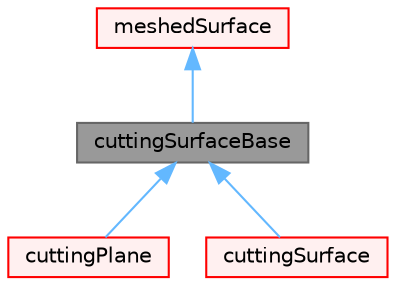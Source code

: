 digraph "cuttingSurfaceBase"
{
 // LATEX_PDF_SIZE
  bgcolor="transparent";
  edge [fontname=Helvetica,fontsize=10,labelfontname=Helvetica,labelfontsize=10];
  node [fontname=Helvetica,fontsize=10,shape=box,height=0.2,width=0.4];
  Node1 [id="Node000001",label="cuttingSurfaceBase",height=0.2,width=0.4,color="gray40", fillcolor="grey60", style="filled", fontcolor="black",tooltip="Base for creating a MeshedSurface by performing some type of cell cutting/intersection."];
  Node2 -> Node1 [id="edge1_Node000001_Node000002",dir="back",color="steelblue1",style="solid",tooltip=" "];
  Node2 [id="Node000002",label="meshedSurface",height=0.2,width=0.4,color="red", fillcolor="#FFF0F0", style="filled",URL="$classFoam_1_1MeshedSurface.html",tooltip=" "];
  Node1 -> Node14 [id="edge2_Node000001_Node000014",dir="back",color="steelblue1",style="solid",tooltip=" "];
  Node14 [id="Node000014",label="cuttingPlane",height=0.2,width=0.4,color="red", fillcolor="#FFF0F0", style="filled",URL="$classFoam_1_1cuttingPlane.html",tooltip="Constructs cutting plane through a mesh."];
  Node1 -> Node16 [id="edge3_Node000001_Node000016",dir="back",color="steelblue1",style="solid",tooltip=" "];
  Node16 [id="Node000016",label="cuttingSurface",height=0.2,width=0.4,color="red", fillcolor="#FFF0F0", style="filled",URL="$classFoam_1_1cuttingSurface.html",tooltip="Constructs a cutting surface through a mesh."];
}
